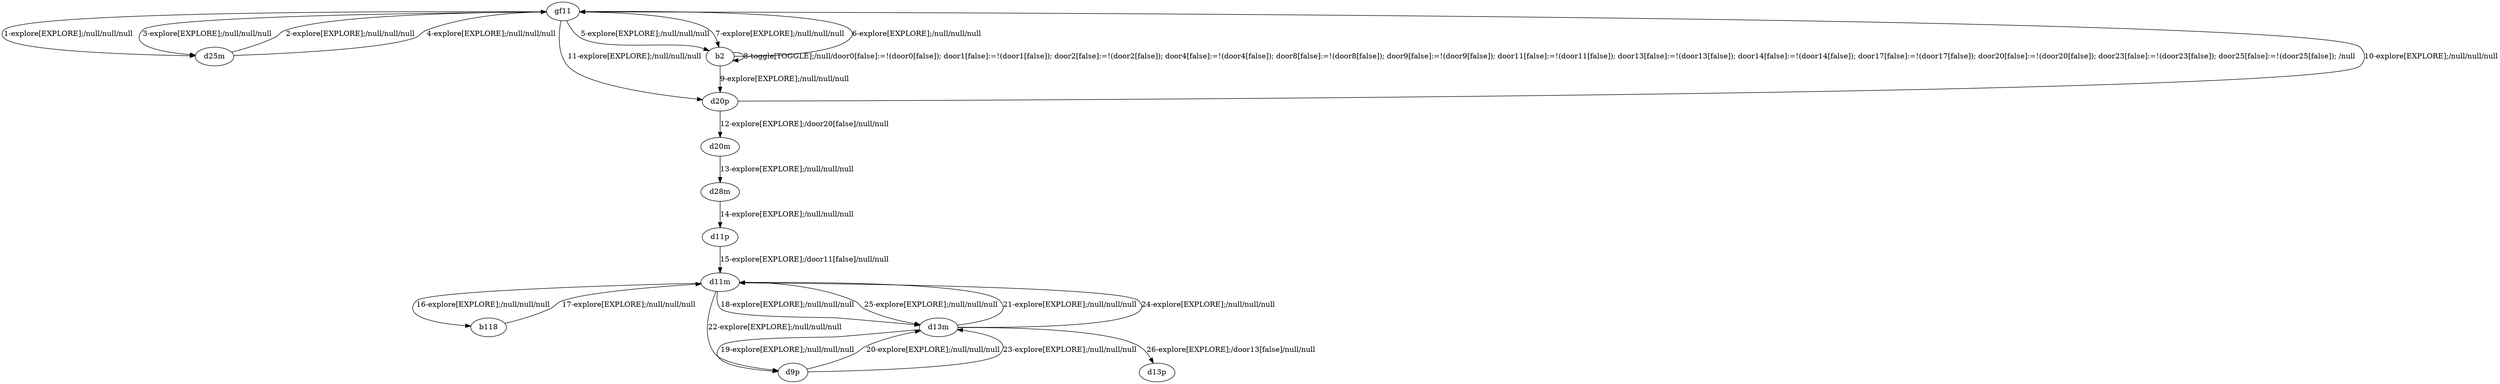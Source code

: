 # Total number of goals covered by this test: 3
# d13m --> d11m
# d13m --> d13p
# d9p --> d13m

digraph g {
"gf11" -> "d25m" [label = "1-explore[EXPLORE];/null/null/null"];
"d25m" -> "gf11" [label = "2-explore[EXPLORE];/null/null/null"];
"gf11" -> "d25m" [label = "3-explore[EXPLORE];/null/null/null"];
"d25m" -> "gf11" [label = "4-explore[EXPLORE];/null/null/null"];
"gf11" -> "b2" [label = "5-explore[EXPLORE];/null/null/null"];
"b2" -> "gf11" [label = "6-explore[EXPLORE];/null/null/null"];
"gf11" -> "b2" [label = "7-explore[EXPLORE];/null/null/null"];
"b2" -> "b2" [label = "8-toggle[TOGGLE];/null/door0[false]:=!(door0[false]); door1[false]:=!(door1[false]); door2[false]:=!(door2[false]); door4[false]:=!(door4[false]); door8[false]:=!(door8[false]); door9[false]:=!(door9[false]); door11[false]:=!(door11[false]); door13[false]:=!(door13[false]); door14[false]:=!(door14[false]); door17[false]:=!(door17[false]); door20[false]:=!(door20[false]); door23[false]:=!(door23[false]); door25[false]:=!(door25[false]); /null"];
"b2" -> "d20p" [label = "9-explore[EXPLORE];/null/null/null"];
"d20p" -> "gf11" [label = "10-explore[EXPLORE];/null/null/null"];
"gf11" -> "d20p" [label = "11-explore[EXPLORE];/null/null/null"];
"d20p" -> "d20m" [label = "12-explore[EXPLORE];/door20[false]/null/null"];
"d20m" -> "d28m" [label = "13-explore[EXPLORE];/null/null/null"];
"d28m" -> "d11p" [label = "14-explore[EXPLORE];/null/null/null"];
"d11p" -> "d11m" [label = "15-explore[EXPLORE];/door11[false]/null/null"];
"d11m" -> "b118" [label = "16-explore[EXPLORE];/null/null/null"];
"b118" -> "d11m" [label = "17-explore[EXPLORE];/null/null/null"];
"d11m" -> "d13m" [label = "18-explore[EXPLORE];/null/null/null"];
"d13m" -> "d9p" [label = "19-explore[EXPLORE];/null/null/null"];
"d9p" -> "d13m" [label = "20-explore[EXPLORE];/null/null/null"];
"d13m" -> "d11m" [label = "21-explore[EXPLORE];/null/null/null"];
"d11m" -> "d9p" [label = "22-explore[EXPLORE];/null/null/null"];
"d9p" -> "d13m" [label = "23-explore[EXPLORE];/null/null/null"];
"d13m" -> "d11m" [label = "24-explore[EXPLORE];/null/null/null"];
"d11m" -> "d13m" [label = "25-explore[EXPLORE];/null/null/null"];
"d13m" -> "d13p" [label = "26-explore[EXPLORE];/door13[false]/null/null"];
}